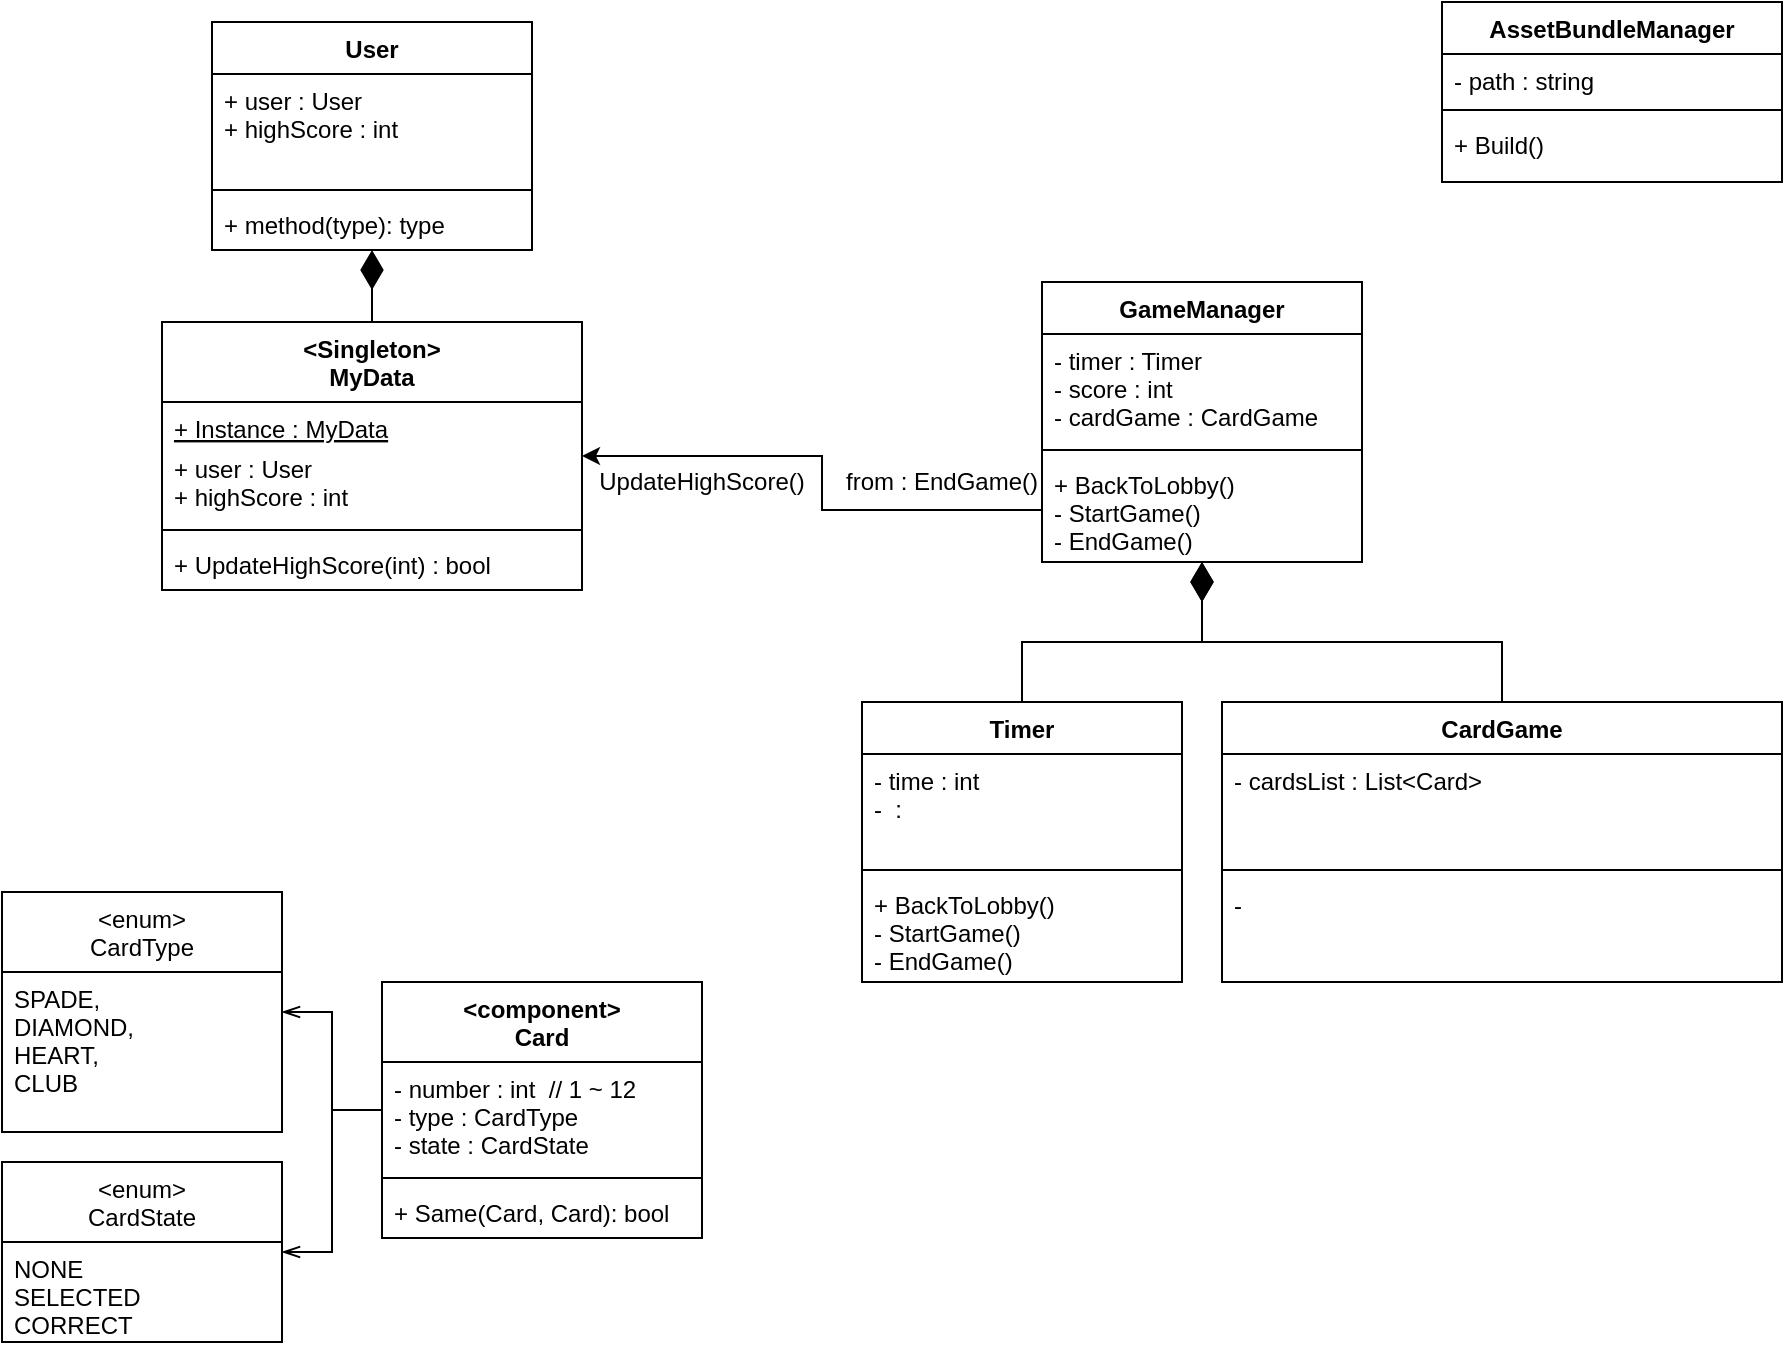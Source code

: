<mxfile version="14.1.8" type="device"><diagram id="bG4gAQslsT_7XooCx_jA" name="페이지-1"><mxGraphModel dx="2614" dy="954" grid="1" gridSize="10" guides="1" tooltips="1" connect="1" arrows="1" fold="1" page="1" pageScale="1" pageWidth="827" pageHeight="1169" math="0" shadow="0"><root><mxCell id="0"/><mxCell id="1" parent="0"/><mxCell id="wu3zEtKz61xa99x3gUw9-1" value="&lt;Singleton&gt;&#10;MyData" style="swimlane;fontStyle=1;align=center;verticalAlign=top;childLayout=stackLayout;horizontal=1;startSize=40;horizontalStack=0;resizeParent=1;resizeParentMax=0;resizeLast=0;collapsible=1;marginBottom=0;" parent="1" vertex="1"><mxGeometry x="-190" y="180" width="210" height="134" as="geometry"/></mxCell><mxCell id="wu3zEtKz61xa99x3gUw9-2" value="+ Instance : MyData&#10;" style="text;strokeColor=none;fillColor=none;align=left;verticalAlign=top;spacingLeft=4;spacingRight=4;overflow=hidden;rotatable=0;points=[[0,0.5],[1,0.5]];portConstraint=eastwest;fontStyle=4" parent="wu3zEtKz61xa99x3gUw9-1" vertex="1"><mxGeometry y="40" width="210" height="20" as="geometry"/></mxCell><mxCell id="ZsnT0KATN7C7ApbCsPo7-5" value="+ user : User&#10;+ highScore : int&#10;" style="text;strokeColor=none;fillColor=none;align=left;verticalAlign=top;spacingLeft=4;spacingRight=4;overflow=hidden;rotatable=0;points=[[0,0.5],[1,0.5]];portConstraint=eastwest;fontStyle=0" vertex="1" parent="wu3zEtKz61xa99x3gUw9-1"><mxGeometry y="60" width="210" height="40" as="geometry"/></mxCell><mxCell id="wu3zEtKz61xa99x3gUw9-3" value="" style="line;strokeWidth=1;fillColor=none;align=left;verticalAlign=middle;spacingTop=-1;spacingLeft=3;spacingRight=3;rotatable=0;labelPosition=right;points=[];portConstraint=eastwest;" parent="wu3zEtKz61xa99x3gUw9-1" vertex="1"><mxGeometry y="100" width="210" height="8" as="geometry"/></mxCell><mxCell id="wu3zEtKz61xa99x3gUw9-4" value="+ UpdateHighScore(int) : bool" style="text;strokeColor=none;fillColor=none;align=left;verticalAlign=top;spacingLeft=4;spacingRight=4;overflow=hidden;rotatable=0;points=[[0,0.5],[1,0.5]];portConstraint=eastwest;" parent="wu3zEtKz61xa99x3gUw9-1" vertex="1"><mxGeometry y="108" width="210" height="26" as="geometry"/></mxCell><mxCell id="wu3zEtKz61xa99x3gUw9-47" style="edgeStyle=orthogonalEdgeStyle;rounded=0;orthogonalLoop=1;jettySize=auto;html=1;endArrow=diamondThin;endFill=1;strokeWidth=1;endSize=17;" parent="1" source="wu3zEtKz61xa99x3gUw9-42" target="wu3zEtKz61xa99x3gUw9-5" edge="1"><mxGeometry relative="1" as="geometry"><mxPoint x="470" y="130" as="targetPoint"/></mxGeometry></mxCell><mxCell id="wu3zEtKz61xa99x3gUw9-5" value="GameManager" style="swimlane;fontStyle=1;align=center;verticalAlign=top;childLayout=stackLayout;horizontal=1;startSize=26;horizontalStack=0;resizeParent=1;resizeParentMax=0;resizeLast=0;collapsible=1;marginBottom=0;" parent="1" vertex="1"><mxGeometry x="250" y="160" width="160" height="140" as="geometry"/></mxCell><mxCell id="wu3zEtKz61xa99x3gUw9-6" value="- timer : Timer&#10;- score : int&#10;- cardGame : CardGame" style="text;strokeColor=none;fillColor=none;align=left;verticalAlign=top;spacingLeft=4;spacingRight=4;overflow=hidden;rotatable=0;points=[[0,0.5],[1,0.5]];portConstraint=eastwest;" parent="wu3zEtKz61xa99x3gUw9-5" vertex="1"><mxGeometry y="26" width="160" height="54" as="geometry"/></mxCell><mxCell id="wu3zEtKz61xa99x3gUw9-7" value="" style="line;strokeWidth=1;fillColor=none;align=left;verticalAlign=middle;spacingTop=-1;spacingLeft=3;spacingRight=3;rotatable=0;labelPosition=right;points=[];portConstraint=eastwest;" parent="wu3zEtKz61xa99x3gUw9-5" vertex="1"><mxGeometry y="80" width="160" height="8" as="geometry"/></mxCell><mxCell id="wu3zEtKz61xa99x3gUw9-8" value="+ BackToLobby()&#10;- StartGame()&#10;- EndGame()" style="text;strokeColor=none;fillColor=none;align=left;verticalAlign=top;spacingLeft=4;spacingRight=4;overflow=hidden;rotatable=0;points=[[0,0.5],[1,0.5]];portConstraint=eastwest;" parent="wu3zEtKz61xa99x3gUw9-5" vertex="1"><mxGeometry y="88" width="160" height="52" as="geometry"/></mxCell><mxCell id="wu3zEtKz61xa99x3gUw9-55" style="edgeStyle=orthogonalEdgeStyle;rounded=0;orthogonalLoop=1;jettySize=auto;html=1;endArrow=openThin;endFill=0;endSize=7;strokeWidth=1;" parent="1" source="wu3zEtKz61xa99x3gUw9-14" target="wu3zEtKz61xa99x3gUw9-38" edge="1"><mxGeometry relative="1" as="geometry"/></mxCell><mxCell id="wu3zEtKz61xa99x3gUw9-56" style="edgeStyle=orthogonalEdgeStyle;rounded=0;orthogonalLoop=1;jettySize=auto;html=1;endArrow=openThin;endFill=0;endSize=7;strokeWidth=1;" parent="1" source="wu3zEtKz61xa99x3gUw9-14" target="wu3zEtKz61xa99x3gUw9-53" edge="1"><mxGeometry relative="1" as="geometry"/></mxCell><mxCell id="wu3zEtKz61xa99x3gUw9-14" value="&lt;component&gt;&#10;Card" style="swimlane;fontStyle=1;align=center;verticalAlign=top;childLayout=stackLayout;horizontal=1;startSize=40;horizontalStack=0;resizeParent=1;resizeParentMax=0;resizeLast=0;collapsible=1;marginBottom=0;" parent="1" vertex="1"><mxGeometry x="-80" y="510" width="160" height="128" as="geometry"/></mxCell><mxCell id="wu3zEtKz61xa99x3gUw9-15" value="- number : int  // 1 ~ 12&#10;- type : CardType&#10;- state : CardState" style="text;strokeColor=none;fillColor=none;align=left;verticalAlign=top;spacingLeft=4;spacingRight=4;overflow=hidden;rotatable=0;points=[[0,0.5],[1,0.5]];portConstraint=eastwest;" parent="wu3zEtKz61xa99x3gUw9-14" vertex="1"><mxGeometry y="40" width="160" height="54" as="geometry"/></mxCell><mxCell id="wu3zEtKz61xa99x3gUw9-16" value="" style="line;strokeWidth=1;fillColor=none;align=left;verticalAlign=middle;spacingTop=-1;spacingLeft=3;spacingRight=3;rotatable=0;labelPosition=right;points=[];portConstraint=eastwest;" parent="wu3zEtKz61xa99x3gUw9-14" vertex="1"><mxGeometry y="94" width="160" height="8" as="geometry"/></mxCell><mxCell id="wu3zEtKz61xa99x3gUw9-17" value="+ Same(Card, Card): bool" style="text;strokeColor=none;fillColor=none;align=left;verticalAlign=top;spacingLeft=4;spacingRight=4;overflow=hidden;rotatable=0;points=[[0,0.5],[1,0.5]];portConstraint=eastwest;" parent="wu3zEtKz61xa99x3gUw9-14" vertex="1"><mxGeometry y="102" width="160" height="26" as="geometry"/></mxCell><mxCell id="wu3zEtKz61xa99x3gUw9-38" value="&lt;enum&gt;&#10;CardType" style="swimlane;fontStyle=0;childLayout=stackLayout;horizontal=1;startSize=40;fillColor=none;horizontalStack=0;resizeParent=1;resizeParentMax=0;resizeLast=0;collapsible=1;marginBottom=0;" parent="1" vertex="1"><mxGeometry x="-270" y="465" width="140" height="120" as="geometry"/></mxCell><mxCell id="wu3zEtKz61xa99x3gUw9-39" value="SPADE,&#10;DIAMOND,&#10;HEART,&#10;CLUB" style="text;strokeColor=none;fillColor=none;align=left;verticalAlign=top;spacingLeft=4;spacingRight=4;overflow=hidden;rotatable=0;points=[[0,0.5],[1,0.5]];portConstraint=eastwest;" parent="wu3zEtKz61xa99x3gUw9-38" vertex="1"><mxGeometry y="40" width="140" height="80" as="geometry"/></mxCell><mxCell id="wu3zEtKz61xa99x3gUw9-42" value="Timer" style="swimlane;fontStyle=1;align=center;verticalAlign=top;childLayout=stackLayout;horizontal=1;startSize=26;horizontalStack=0;resizeParent=1;resizeParentMax=0;resizeLast=0;collapsible=1;marginBottom=0;" parent="1" vertex="1"><mxGeometry x="160" y="370" width="160" height="140" as="geometry"/></mxCell><mxCell id="wu3zEtKz61xa99x3gUw9-43" value="- time : int&#10;-  : " style="text;strokeColor=none;fillColor=none;align=left;verticalAlign=top;spacingLeft=4;spacingRight=4;overflow=hidden;rotatable=0;points=[[0,0.5],[1,0.5]];portConstraint=eastwest;" parent="wu3zEtKz61xa99x3gUw9-42" vertex="1"><mxGeometry y="26" width="160" height="54" as="geometry"/></mxCell><mxCell id="wu3zEtKz61xa99x3gUw9-44" value="" style="line;strokeWidth=1;fillColor=none;align=left;verticalAlign=middle;spacingTop=-1;spacingLeft=3;spacingRight=3;rotatable=0;labelPosition=right;points=[];portConstraint=eastwest;" parent="wu3zEtKz61xa99x3gUw9-42" vertex="1"><mxGeometry y="80" width="160" height="8" as="geometry"/></mxCell><mxCell id="wu3zEtKz61xa99x3gUw9-45" value="+ BackToLobby()&#10;- StartGame()&#10;- EndGame()" style="text;strokeColor=none;fillColor=none;align=left;verticalAlign=top;spacingLeft=4;spacingRight=4;overflow=hidden;rotatable=0;points=[[0,0.5],[1,0.5]];portConstraint=eastwest;" parent="wu3zEtKz61xa99x3gUw9-42" vertex="1"><mxGeometry y="88" width="160" height="52" as="geometry"/></mxCell><mxCell id="wu3zEtKz61xa99x3gUw9-48" value="CardGame" style="swimlane;fontStyle=1;align=center;verticalAlign=top;childLayout=stackLayout;horizontal=1;startSize=26;horizontalStack=0;resizeParent=1;resizeParentMax=0;resizeLast=0;collapsible=1;marginBottom=0;" parent="1" vertex="1"><mxGeometry x="340" y="370" width="280" height="140" as="geometry"/></mxCell><mxCell id="wu3zEtKz61xa99x3gUw9-49" value="- cardsList : List&lt;Card&gt;&#10;&#10;" style="text;strokeColor=none;fillColor=none;align=left;verticalAlign=top;spacingLeft=4;spacingRight=4;overflow=hidden;rotatable=0;points=[[0,0.5],[1,0.5]];portConstraint=eastwest;" parent="wu3zEtKz61xa99x3gUw9-48" vertex="1"><mxGeometry y="26" width="280" height="54" as="geometry"/></mxCell><mxCell id="wu3zEtKz61xa99x3gUw9-50" value="" style="line;strokeWidth=1;fillColor=none;align=left;verticalAlign=middle;spacingTop=-1;spacingLeft=3;spacingRight=3;rotatable=0;labelPosition=right;points=[];portConstraint=eastwest;" parent="wu3zEtKz61xa99x3gUw9-48" vertex="1"><mxGeometry y="80" width="280" height="8" as="geometry"/></mxCell><mxCell id="wu3zEtKz61xa99x3gUw9-51" value="- " style="text;strokeColor=none;fillColor=none;align=left;verticalAlign=top;spacingLeft=4;spacingRight=4;overflow=hidden;rotatable=0;points=[[0,0.5],[1,0.5]];portConstraint=eastwest;" parent="wu3zEtKz61xa99x3gUw9-48" vertex="1"><mxGeometry y="88" width="280" height="52" as="geometry"/></mxCell><mxCell id="wu3zEtKz61xa99x3gUw9-52" style="edgeStyle=orthogonalEdgeStyle;rounded=0;orthogonalLoop=1;jettySize=auto;html=1;endArrow=diamondThin;endFill=1;strokeWidth=1;endSize=17;" parent="1" source="wu3zEtKz61xa99x3gUw9-48" target="wu3zEtKz61xa99x3gUw9-5" edge="1"><mxGeometry relative="1" as="geometry"><mxPoint x="420" y="230" as="sourcePoint"/><mxPoint x="470" y="330" as="targetPoint"/><Array as="points"/></mxGeometry></mxCell><mxCell id="wu3zEtKz61xa99x3gUw9-53" value="&lt;enum&gt;&#10;CardState" style="swimlane;fontStyle=0;childLayout=stackLayout;horizontal=1;startSize=40;fillColor=none;horizontalStack=0;resizeParent=1;resizeParentMax=0;resizeLast=0;collapsible=1;marginBottom=0;" parent="1" vertex="1"><mxGeometry x="-270" y="600" width="140" height="90" as="geometry"/></mxCell><mxCell id="wu3zEtKz61xa99x3gUw9-54" value="NONE&#10;SELECTED&#10;CORRECT&#10;" style="text;strokeColor=none;fillColor=none;align=left;verticalAlign=top;spacingLeft=4;spacingRight=4;overflow=hidden;rotatable=0;points=[[0,0.5],[1,0.5]];portConstraint=eastwest;" parent="wu3zEtKz61xa99x3gUw9-53" vertex="1"><mxGeometry y="40" width="140" height="50" as="geometry"/></mxCell><mxCell id="wu3zEtKz61xa99x3gUw9-58" value="User" style="swimlane;fontStyle=1;align=center;verticalAlign=top;childLayout=stackLayout;horizontal=1;startSize=26;horizontalStack=0;resizeParent=1;resizeParentMax=0;resizeLast=0;collapsible=1;marginBottom=0;" parent="1" vertex="1"><mxGeometry x="-165" y="30" width="160" height="114" as="geometry"/></mxCell><mxCell id="wu3zEtKz61xa99x3gUw9-59" value="+ user : User&#10;+ highScore : int&#10;" style="text;strokeColor=none;fillColor=none;align=left;verticalAlign=top;spacingLeft=4;spacingRight=4;overflow=hidden;rotatable=0;points=[[0,0.5],[1,0.5]];portConstraint=eastwest;" parent="wu3zEtKz61xa99x3gUw9-58" vertex="1"><mxGeometry y="26" width="160" height="54" as="geometry"/></mxCell><mxCell id="wu3zEtKz61xa99x3gUw9-60" value="" style="line;strokeWidth=1;fillColor=none;align=left;verticalAlign=middle;spacingTop=-1;spacingLeft=3;spacingRight=3;rotatable=0;labelPosition=right;points=[];portConstraint=eastwest;" parent="wu3zEtKz61xa99x3gUw9-58" vertex="1"><mxGeometry y="80" width="160" height="8" as="geometry"/></mxCell><mxCell id="wu3zEtKz61xa99x3gUw9-61" value="+ method(type): type" style="text;strokeColor=none;fillColor=none;align=left;verticalAlign=top;spacingLeft=4;spacingRight=4;overflow=hidden;rotatable=0;points=[[0,0.5],[1,0.5]];portConstraint=eastwest;" parent="wu3zEtKz61xa99x3gUw9-58" vertex="1"><mxGeometry y="88" width="160" height="26" as="geometry"/></mxCell><mxCell id="wu3zEtKz61xa99x3gUw9-62" style="edgeStyle=orthogonalEdgeStyle;rounded=0;orthogonalLoop=1;jettySize=auto;html=1;endArrow=diamondThin;endFill=1;strokeWidth=1;endSize=17;" parent="1" source="wu3zEtKz61xa99x3gUw9-1" target="wu3zEtKz61xa99x3gUw9-58" edge="1"><mxGeometry relative="1" as="geometry"><mxPoint x="230" y="420" as="sourcePoint"/><mxPoint x="80" y="320" as="targetPoint"/><Array as="points"/></mxGeometry></mxCell><mxCell id="ZsnT0KATN7C7ApbCsPo7-1" value="AssetBundleManager" style="swimlane;fontStyle=1;align=center;verticalAlign=top;childLayout=stackLayout;horizontal=1;startSize=26;horizontalStack=0;resizeParent=1;resizeParentMax=0;resizeLast=0;collapsible=1;marginBottom=0;" vertex="1" parent="1"><mxGeometry x="450" y="20" width="170" height="90" as="geometry"/></mxCell><mxCell id="ZsnT0KATN7C7ApbCsPo7-2" value="- path : string&#10;&#10;" style="text;strokeColor=none;fillColor=none;align=left;verticalAlign=top;spacingLeft=4;spacingRight=4;overflow=hidden;rotatable=0;points=[[0,0.5],[1,0.5]];portConstraint=eastwest;" vertex="1" parent="ZsnT0KATN7C7ApbCsPo7-1"><mxGeometry y="26" width="170" height="24" as="geometry"/></mxCell><mxCell id="ZsnT0KATN7C7ApbCsPo7-3" value="" style="line;strokeWidth=1;fillColor=none;align=left;verticalAlign=middle;spacingTop=-1;spacingLeft=3;spacingRight=3;rotatable=0;labelPosition=right;points=[];portConstraint=eastwest;" vertex="1" parent="ZsnT0KATN7C7ApbCsPo7-1"><mxGeometry y="50" width="170" height="8" as="geometry"/></mxCell><mxCell id="ZsnT0KATN7C7ApbCsPo7-4" value="+ Build()" style="text;strokeColor=none;fillColor=none;align=left;verticalAlign=top;spacingLeft=4;spacingRight=4;overflow=hidden;rotatable=0;points=[[0,0.5],[1,0.5]];portConstraint=eastwest;" vertex="1" parent="ZsnT0KATN7C7ApbCsPo7-1"><mxGeometry y="58" width="170" height="32" as="geometry"/></mxCell><mxCell id="ZsnT0KATN7C7ApbCsPo7-6" style="edgeStyle=orthogonalEdgeStyle;rounded=0;orthogonalLoop=1;jettySize=auto;html=1;" edge="1" parent="1" source="wu3zEtKz61xa99x3gUw9-8" target="wu3zEtKz61xa99x3gUw9-1"><mxGeometry relative="1" as="geometry"><mxPoint x="100" y="230" as="targetPoint"/><Array as="points"><mxPoint x="140" y="274"/><mxPoint x="140" y="247"/></Array></mxGeometry></mxCell><mxCell id="ZsnT0KATN7C7ApbCsPo7-7" value="from : EndGame()" style="text;html=1;strokeColor=none;fillColor=none;align=center;verticalAlign=middle;whiteSpace=wrap;rounded=0;" vertex="1" parent="1"><mxGeometry x="150" y="250" width="100" height="20" as="geometry"/></mxCell><mxCell id="ZsnT0KATN7C7ApbCsPo7-8" value="UpdateHighScore()" style="text;html=1;strokeColor=none;fillColor=none;align=center;verticalAlign=middle;whiteSpace=wrap;rounded=0;" vertex="1" parent="1"><mxGeometry x="30" y="250" width="100" height="20" as="geometry"/></mxCell></root></mxGraphModel></diagram></mxfile>
